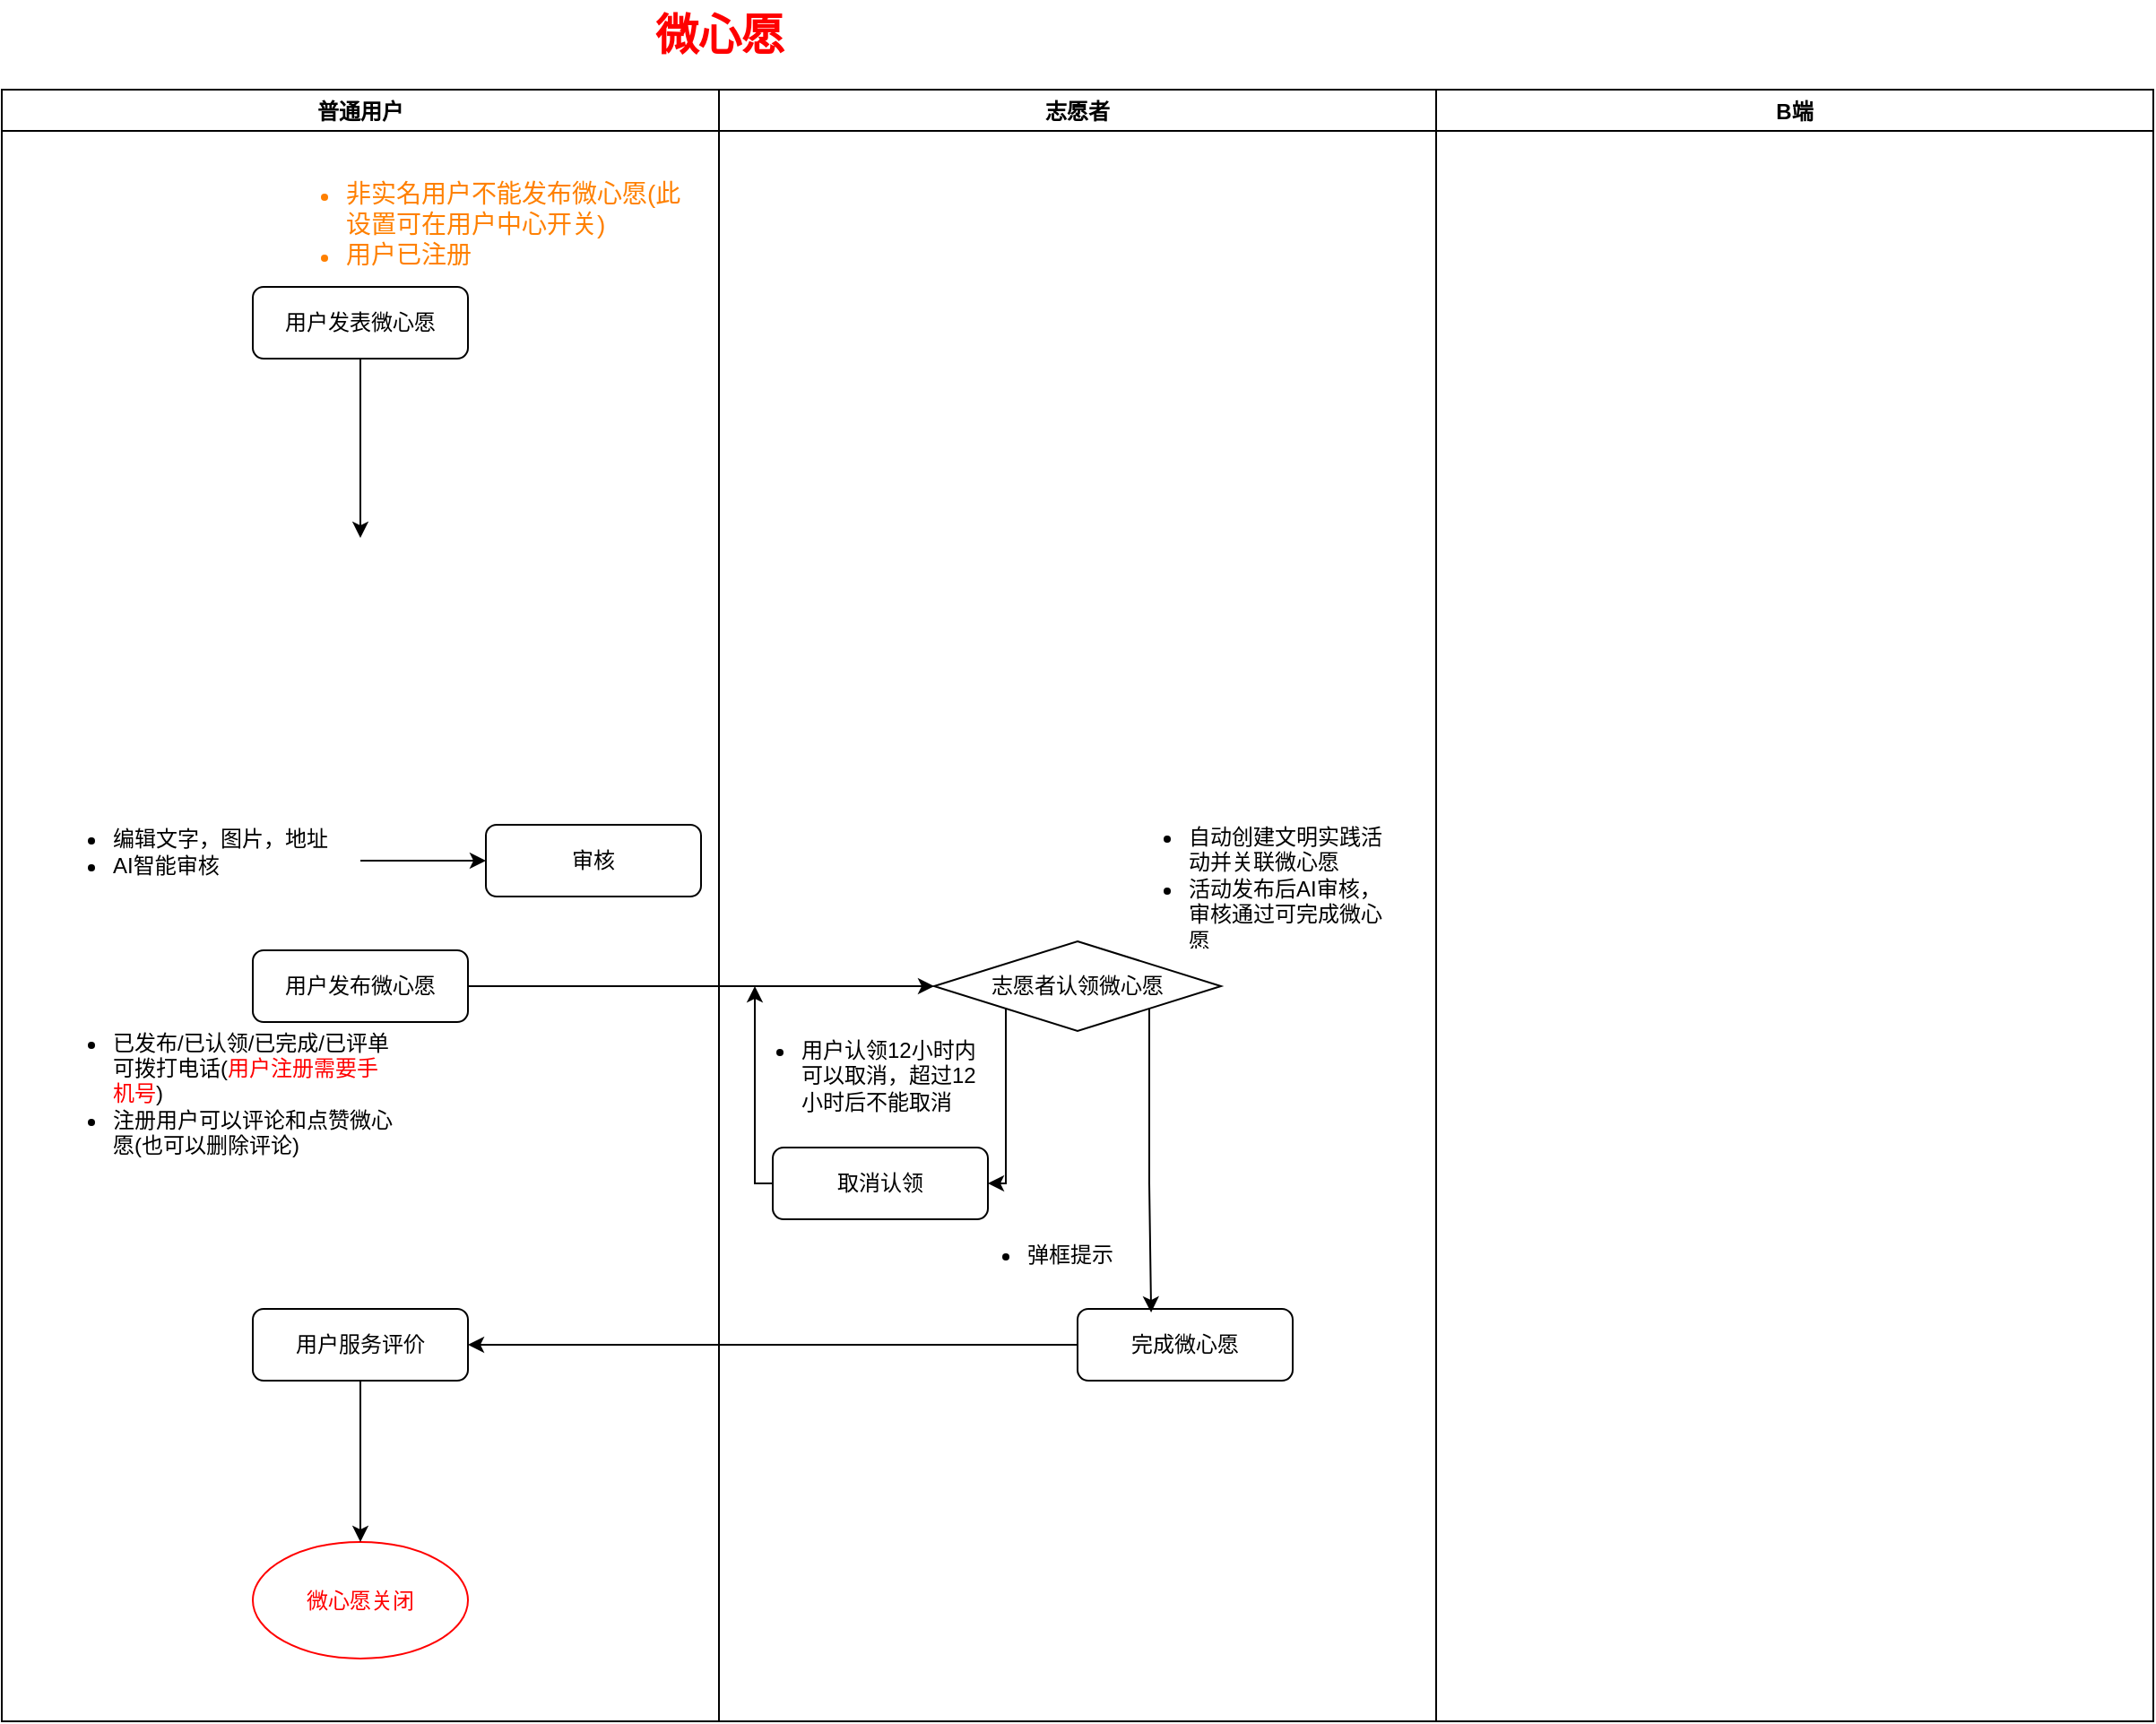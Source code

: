 <mxfile version="15.5.9" type="github">
  <diagram id="RF53XzOAA5hNaFfBE2K2" name="第 1 页">
    <mxGraphModel dx="1422" dy="761" grid="1" gridSize="10" guides="1" tooltips="1" connect="1" arrows="1" fold="1" page="1" pageScale="1" pageWidth="827" pageHeight="1169" math="0" shadow="0">
      <root>
        <mxCell id="0" />
        <mxCell id="1" parent="0" />
        <mxCell id="r-44q59jUduNmyFLekGB-9" value="普通用户" style="swimlane;" parent="1" vertex="1">
          <mxGeometry x="10" y="60" width="400" height="910" as="geometry" />
        </mxCell>
        <mxCell id="r-44q59jUduNmyFLekGB-13" value="用户发表微心愿" style="rounded=1;whiteSpace=wrap;html=1;" parent="r-44q59jUduNmyFLekGB-9" vertex="1">
          <mxGeometry x="140" y="110" width="120" height="40" as="geometry" />
        </mxCell>
        <mxCell id="r-44q59jUduNmyFLekGB-15" value="用户发布微心愿" style="rounded=1;whiteSpace=wrap;html=1;" parent="r-44q59jUduNmyFLekGB-9" vertex="1">
          <mxGeometry x="140" y="480" width="120" height="40" as="geometry" />
        </mxCell>
        <mxCell id="r-44q59jUduNmyFLekGB-18" value="&lt;ul&gt;&lt;li&gt;编辑文字，图片，地址&lt;/li&gt;&lt;li&gt;AI智能审核&lt;/li&gt;&lt;/ul&gt;" style="text;strokeColor=none;fillColor=none;html=1;whiteSpace=wrap;verticalAlign=middle;overflow=hidden;" parent="r-44q59jUduNmyFLekGB-9" vertex="1">
          <mxGeometry x="20" y="380" width="200" height="90" as="geometry" />
        </mxCell>
        <mxCell id="r-44q59jUduNmyFLekGB-21" value="&lt;ul&gt;&lt;li&gt;已发布/已认领/已完成/已评单可拨打电话(&lt;font color=&quot;#ff0000&quot;&gt;用户注册需要手机号&lt;/font&gt;)&lt;/li&gt;&lt;li&gt;注册用户可以评论和点赞微心愿(也可以删除评论)&lt;/li&gt;&lt;/ul&gt;" style="text;strokeColor=none;fillColor=none;html=1;whiteSpace=wrap;verticalAlign=middle;overflow=hidden;" parent="r-44q59jUduNmyFLekGB-9" vertex="1">
          <mxGeometry x="20" y="510" width="200" height="90" as="geometry" />
        </mxCell>
        <mxCell id="r-44q59jUduNmyFLekGB-31" value="用户服务评价" style="rounded=1;whiteSpace=wrap;html=1;" parent="r-44q59jUduNmyFLekGB-9" vertex="1">
          <mxGeometry x="140" y="680" width="120" height="40" as="geometry" />
        </mxCell>
        <mxCell id="r-44q59jUduNmyFLekGB-45" value="&lt;font color=&quot;#ff0000&quot;&gt;微心愿关闭&lt;/font&gt;" style="ellipse;whiteSpace=wrap;html=1;strokeColor=#FF0000;" parent="r-44q59jUduNmyFLekGB-9" vertex="1">
          <mxGeometry x="140" y="810" width="120" height="65" as="geometry" />
        </mxCell>
        <mxCell id="r-44q59jUduNmyFLekGB-44" value="" style="endArrow=classic;html=1;rounded=0;exitX=0.5;exitY=1;exitDx=0;exitDy=0;entryX=0.5;entryY=0;entryDx=0;entryDy=0;" parent="r-44q59jUduNmyFLekGB-9" source="r-44q59jUduNmyFLekGB-31" target="r-44q59jUduNmyFLekGB-45" edge="1">
          <mxGeometry width="50" height="50" relative="1" as="geometry">
            <mxPoint x="380" y="630" as="sourcePoint" />
            <mxPoint x="200" y="800" as="targetPoint" />
          </mxGeometry>
        </mxCell>
        <mxCell id="QwaynqYEqvaD4cbuKxKj-22" value="&lt;ul&gt;&lt;li&gt;&lt;span style=&quot;font-size: 14px ; background-color: rgb(255 , 255 , 255)&quot;&gt;非实名用户不能发布微心愿(此设置可在用户中心开关)&lt;/span&gt;&lt;/li&gt;&lt;li&gt;&lt;span style=&quot;font-size: 14px ; background-color: rgb(255 , 255 , 255)&quot;&gt;用户已注册&lt;/span&gt;&lt;/li&gt;&lt;/ul&gt;" style="text;strokeColor=none;fillColor=none;html=1;whiteSpace=wrap;verticalAlign=middle;overflow=hidden;fontColor=#FF8000;" parent="r-44q59jUduNmyFLekGB-9" vertex="1">
          <mxGeometry x="150" y="10" width="230" height="130" as="geometry" />
        </mxCell>
        <mxCell id="r-44q59jUduNmyFLekGB-28" value="审核" style="rounded=1;whiteSpace=wrap;html=1;" parent="r-44q59jUduNmyFLekGB-9" vertex="1">
          <mxGeometry x="270" y="410" width="120" height="40" as="geometry" />
        </mxCell>
        <mxCell id="r-44q59jUduNmyFLekGB-10" value="志愿者" style="swimlane;" parent="1" vertex="1">
          <mxGeometry x="410" y="60" width="400" height="910" as="geometry" />
        </mxCell>
        <mxCell id="r-44q59jUduNmyFLekGB-22" value="完成微心愿" style="rounded=1;whiteSpace=wrap;html=1;" parent="r-44q59jUduNmyFLekGB-10" vertex="1">
          <mxGeometry x="200" y="680" width="120" height="40" as="geometry" />
        </mxCell>
        <mxCell id="r-44q59jUduNmyFLekGB-26" value="&lt;ul&gt;&lt;li&gt;弹框提示&lt;/li&gt;&lt;/ul&gt;" style="text;strokeColor=none;fillColor=none;html=1;whiteSpace=wrap;verticalAlign=middle;overflow=hidden;" parent="r-44q59jUduNmyFLekGB-10" vertex="1">
          <mxGeometry x="130" y="620" width="100" height="60" as="geometry" />
        </mxCell>
        <mxCell id="r-44q59jUduNmyFLekGB-36" value="取消认领" style="rounded=1;whiteSpace=wrap;html=1;" parent="r-44q59jUduNmyFLekGB-10" vertex="1">
          <mxGeometry x="30" y="590" width="120" height="40" as="geometry" />
        </mxCell>
        <mxCell id="r-44q59jUduNmyFLekGB-32" value="&lt;span&gt;志愿者认领微心愿&lt;/span&gt;" style="rhombus;whiteSpace=wrap;html=1;" parent="r-44q59jUduNmyFLekGB-10" vertex="1">
          <mxGeometry x="120" y="475" width="160" height="50" as="geometry" />
        </mxCell>
        <mxCell id="r-44q59jUduNmyFLekGB-35" value="" style="endArrow=classic;html=1;rounded=0;exitX=1;exitY=1;exitDx=0;exitDy=0;entryX=0.342;entryY=0.05;entryDx=0;entryDy=0;entryPerimeter=0;" parent="r-44q59jUduNmyFLekGB-10" source="r-44q59jUduNmyFLekGB-32" target="r-44q59jUduNmyFLekGB-22" edge="1">
          <mxGeometry width="50" height="50" relative="1" as="geometry">
            <mxPoint x="250" y="540" as="sourcePoint" />
            <mxPoint x="240" y="610" as="targetPoint" />
            <Array as="points">
              <mxPoint x="240" y="610" />
            </Array>
          </mxGeometry>
        </mxCell>
        <mxCell id="r-44q59jUduNmyFLekGB-33" value="" style="endArrow=classic;html=1;rounded=0;exitX=0;exitY=1;exitDx=0;exitDy=0;entryX=1;entryY=0.5;entryDx=0;entryDy=0;" parent="r-44q59jUduNmyFLekGB-10" source="r-44q59jUduNmyFLekGB-32" target="r-44q59jUduNmyFLekGB-36" edge="1">
          <mxGeometry width="50" height="50" relative="1" as="geometry">
            <mxPoint x="-20" y="610" as="sourcePoint" />
            <mxPoint x="160" y="610" as="targetPoint" />
            <Array as="points">
              <mxPoint x="160" y="610" />
            </Array>
          </mxGeometry>
        </mxCell>
        <mxCell id="r-44q59jUduNmyFLekGB-40" value="&lt;ul&gt;&lt;li&gt;用户认领12小时内可以取消，超过12小时后不能取消&lt;/li&gt;&lt;/ul&gt;" style="text;strokeColor=none;fillColor=none;html=1;whiteSpace=wrap;verticalAlign=middle;overflow=hidden;" parent="r-44q59jUduNmyFLekGB-10" vertex="1">
          <mxGeometry x="4" y="510" width="146" height="80" as="geometry" />
        </mxCell>
        <mxCell id="r-44q59jUduNmyFLekGB-42" value="&lt;ul&gt;&lt;li&gt;自动创建文明实践活动并关联微心愿&lt;/li&gt;&lt;li&gt;活动发布后AI审核，审核通过可完成微心愿&lt;/li&gt;&lt;/ul&gt;" style="text;strokeColor=none;fillColor=none;html=1;whiteSpace=wrap;verticalAlign=middle;overflow=hidden;" parent="r-44q59jUduNmyFLekGB-10" vertex="1">
          <mxGeometry x="220" y="395" width="150" height="85" as="geometry" />
        </mxCell>
        <mxCell id="r-44q59jUduNmyFLekGB-14" style="edgeStyle=orthogonalEdgeStyle;rounded=0;orthogonalLoop=1;jettySize=auto;html=1;exitX=0.5;exitY=1;exitDx=0;exitDy=0;" parent="1" source="r-44q59jUduNmyFLekGB-13" edge="1">
          <mxGeometry relative="1" as="geometry">
            <mxPoint x="210" y="310" as="targetPoint" />
          </mxGeometry>
        </mxCell>
        <mxCell id="r-44q59jUduNmyFLekGB-29" value="" style="endArrow=classic;html=1;rounded=0;entryX=0;entryY=0.5;entryDx=0;entryDy=0;" parent="1" edge="1" target="r-44q59jUduNmyFLekGB-28">
          <mxGeometry width="50" height="50" relative="1" as="geometry">
            <mxPoint x="210" y="490" as="sourcePoint" />
            <mxPoint x="280" y="490" as="targetPoint" />
          </mxGeometry>
        </mxCell>
        <mxCell id="r-44q59jUduNmyFLekGB-38" value="" style="endArrow=classic;html=1;rounded=0;exitX=1;exitY=0.5;exitDx=0;exitDy=0;entryX=0;entryY=0.5;entryDx=0;entryDy=0;" parent="1" source="r-44q59jUduNmyFLekGB-15" target="r-44q59jUduNmyFLekGB-32" edge="1">
          <mxGeometry width="50" height="50" relative="1" as="geometry">
            <mxPoint x="390" y="670" as="sourcePoint" />
            <mxPoint x="440" y="620" as="targetPoint" />
          </mxGeometry>
        </mxCell>
        <mxCell id="r-44q59jUduNmyFLekGB-39" value="" style="endArrow=classic;html=1;rounded=0;exitX=0;exitY=0.5;exitDx=0;exitDy=0;" parent="1" source="r-44q59jUduNmyFLekGB-36" edge="1">
          <mxGeometry width="50" height="50" relative="1" as="geometry">
            <mxPoint x="430" y="670" as="sourcePoint" />
            <mxPoint x="430" y="560" as="targetPoint" />
            <Array as="points">
              <mxPoint x="430" y="670" />
            </Array>
          </mxGeometry>
        </mxCell>
        <mxCell id="r-44q59jUduNmyFLekGB-41" value="" style="endArrow=classic;html=1;rounded=0;exitX=0;exitY=0.5;exitDx=0;exitDy=0;entryX=1;entryY=0.5;entryDx=0;entryDy=0;" parent="1" source="r-44q59jUduNmyFLekGB-22" target="r-44q59jUduNmyFLekGB-31" edge="1">
          <mxGeometry width="50" height="50" relative="1" as="geometry">
            <mxPoint x="390" y="640" as="sourcePoint" />
            <mxPoint x="440" y="590" as="targetPoint" />
          </mxGeometry>
        </mxCell>
        <mxCell id="QwaynqYEqvaD4cbuKxKj-2" value="&lt;font color=&quot;#ff0000&quot;&gt;微心愿&lt;/font&gt;" style="text;strokeColor=none;fillColor=none;html=1;fontSize=24;fontStyle=1;verticalAlign=middle;align=center;" parent="1" vertex="1">
          <mxGeometry x="360" y="10" width="100" height="40" as="geometry" />
        </mxCell>
        <mxCell id="OOwuhPQQeL1bpA8QN-XB-1" value="B端" style="swimlane;" vertex="1" parent="1">
          <mxGeometry x="810" y="60" width="400" height="910" as="geometry" />
        </mxCell>
      </root>
    </mxGraphModel>
  </diagram>
</mxfile>
